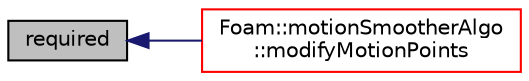 digraph "required"
{
  bgcolor="transparent";
  edge [fontname="Helvetica",fontsize="10",labelfontname="Helvetica",labelfontsize="10"];
  node [fontname="Helvetica",fontsize="10",shape=record];
  rankdir="LR";
  Node174 [label="required",height=0.2,width=0.4,color="black", fillcolor="grey75", style="filled", fontcolor="black"];
  Node174 -> Node175 [dir="back",color="midnightblue",fontsize="10",style="solid",fontname="Helvetica"];
  Node175 [label="Foam::motionSmootherAlgo\l::modifyMotionPoints",height=0.2,width=0.4,color="red",URL="$a22297.html#aef244a2351549fb12f3375a347b0cda3",tooltip="Apply optional point constraint (2d correction) "];
}
